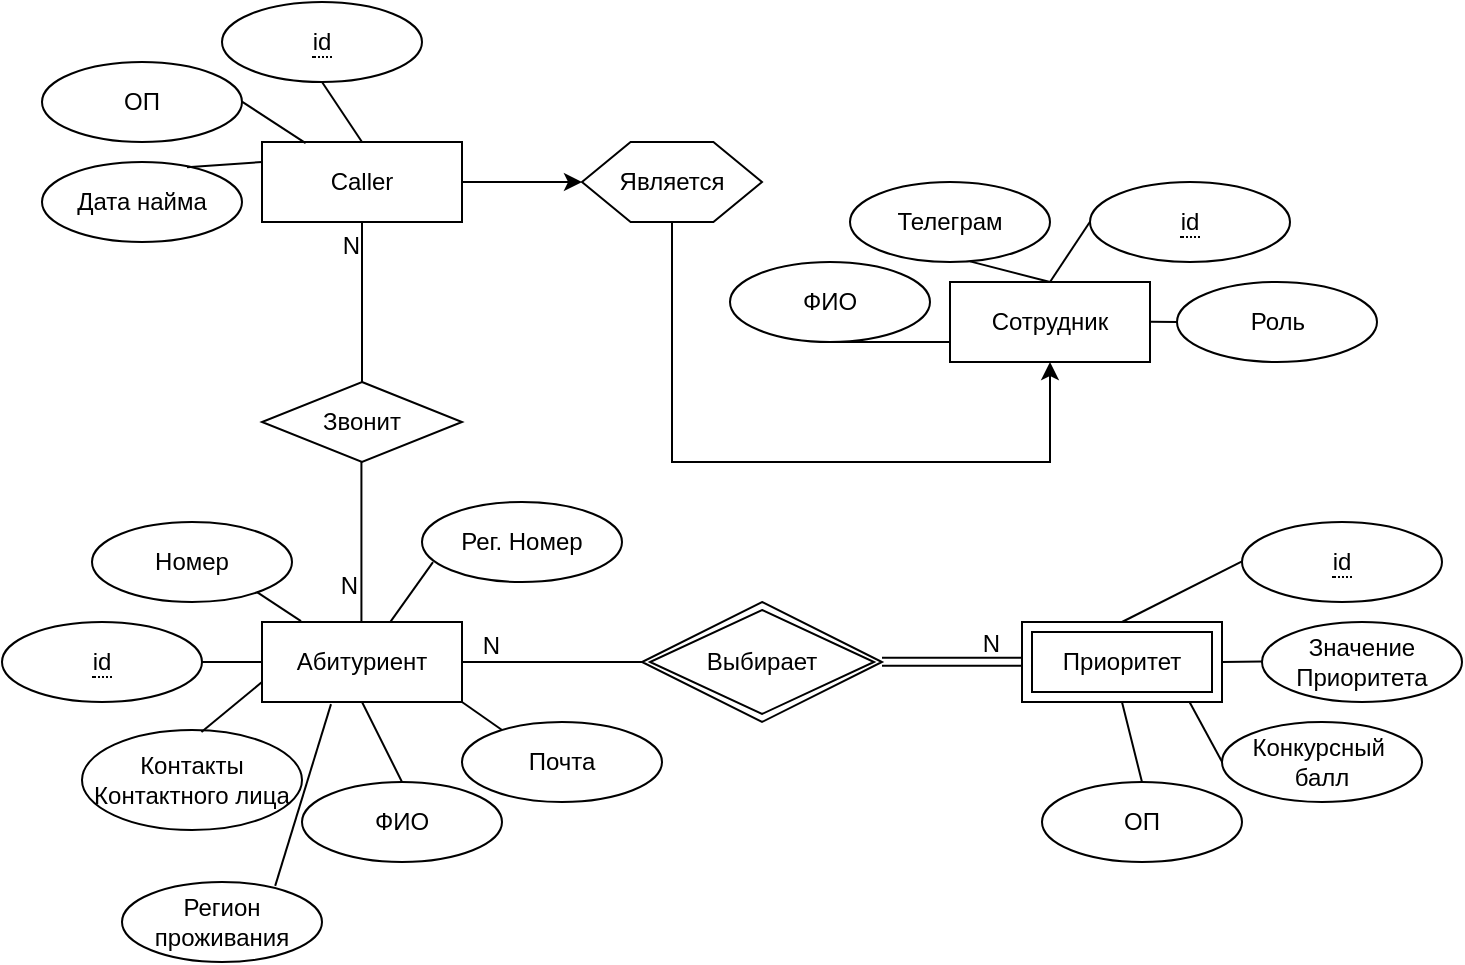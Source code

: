 <mxfile version="24.8.3">
  <diagram name="Страница — 1" id="VQgUtAE3xBim7ZMWFobs">
    <mxGraphModel dx="1009" dy="573" grid="1" gridSize="10" guides="1" tooltips="1" connect="1" arrows="1" fold="1" page="1" pageScale="1" pageWidth="827" pageHeight="1169" math="0" shadow="0">
      <root>
        <mxCell id="0" />
        <mxCell id="1" parent="0" />
        <mxCell id="mtG67l30kHN1u1jISG1V-54" value="" style="verticalLabelPosition=bottom;verticalAlign=top;html=1;shape=hexagon;perimeter=hexagonPerimeter2;arcSize=6;size=0.27;" parent="1" vertex="1">
          <mxGeometry x="340" y="240" width="90" height="40" as="geometry" />
        </mxCell>
        <mxCell id="mtG67l30kHN1u1jISG1V-3" value="&lt;span style=&quot;border-bottom: 1px dotted&quot;&gt;id&lt;/span&gt;" style="ellipse;whiteSpace=wrap;html=1;align=center;" parent="1" vertex="1">
          <mxGeometry x="50" y="480" width="100" height="40" as="geometry" />
        </mxCell>
        <mxCell id="mtG67l30kHN1u1jISG1V-12" value="Звонит" style="shape=rhombus;perimeter=rhombusPerimeter;whiteSpace=wrap;html=1;align=center;" parent="1" vertex="1">
          <mxGeometry x="180" y="360" width="100" height="40" as="geometry" />
        </mxCell>
        <mxCell id="mtG67l30kHN1u1jISG1V-13" value="" style="endArrow=none;html=1;rounded=0;entryX=0.5;entryY=1;entryDx=0;entryDy=0;" parent="1" edge="1">
          <mxGeometry relative="1" as="geometry">
            <mxPoint x="230" y="360" as="sourcePoint" />
            <mxPoint x="230" y="280" as="targetPoint" />
          </mxGeometry>
        </mxCell>
        <mxCell id="mtG67l30kHN1u1jISG1V-14" value="N" style="resizable=0;html=1;whiteSpace=wrap;align=right;verticalAlign=bottom;" parent="mtG67l30kHN1u1jISG1V-13" connectable="0" vertex="1">
          <mxGeometry x="1" relative="1" as="geometry">
            <mxPoint y="20" as="offset" />
          </mxGeometry>
        </mxCell>
        <mxCell id="mtG67l30kHN1u1jISG1V-16" value="" style="endArrow=none;html=1;rounded=0;entryX=0.5;entryY=1;entryDx=0;entryDy=0;" parent="1" edge="1">
          <mxGeometry relative="1" as="geometry">
            <mxPoint x="229.71" y="480" as="sourcePoint" />
            <mxPoint x="229.71" y="400" as="targetPoint" />
          </mxGeometry>
        </mxCell>
        <mxCell id="mtG67l30kHN1u1jISG1V-17" value="N" style="resizable=0;html=1;whiteSpace=wrap;align=right;verticalAlign=bottom;" parent="mtG67l30kHN1u1jISG1V-16" connectable="0" vertex="1">
          <mxGeometry x="1" relative="1" as="geometry">
            <mxPoint y="70" as="offset" />
          </mxGeometry>
        </mxCell>
        <mxCell id="mtG67l30kHN1u1jISG1V-20" value="Приоритет" style="shape=ext;margin=3;double=1;whiteSpace=wrap;html=1;align=center;" parent="1" vertex="1">
          <mxGeometry x="560" y="480" width="100" height="40" as="geometry" />
        </mxCell>
        <mxCell id="mtG67l30kHN1u1jISG1V-63" style="edgeStyle=orthogonalEdgeStyle;rounded=0;orthogonalLoop=1;jettySize=auto;html=1;exitX=1;exitY=0.5;exitDx=0;exitDy=0;entryX=0;entryY=0.5;entryDx=0;entryDy=0;" parent="1" source="mtG67l30kHN1u1jISG1V-23" target="mtG67l30kHN1u1jISG1V-54" edge="1">
          <mxGeometry relative="1" as="geometry" />
        </mxCell>
        <mxCell id="mtG67l30kHN1u1jISG1V-23" value="Caller" style="whiteSpace=wrap;html=1;align=center;" parent="1" vertex="1">
          <mxGeometry x="180" y="240" width="100" height="40" as="geometry" />
        </mxCell>
        <mxCell id="mtG67l30kHN1u1jISG1V-24" value="Абитуриент" style="whiteSpace=wrap;html=1;align=center;" parent="1" vertex="1">
          <mxGeometry x="180" y="480" width="100" height="40" as="geometry" />
        </mxCell>
        <mxCell id="mtG67l30kHN1u1jISG1V-25" value="" style="shape=link;html=1;rounded=0;exitX=1;exitY=0.5;exitDx=0;exitDy=0;" parent="1" edge="1">
          <mxGeometry relative="1" as="geometry">
            <mxPoint x="490" y="499.88" as="sourcePoint" />
            <mxPoint x="560" y="499.88" as="targetPoint" />
          </mxGeometry>
        </mxCell>
        <mxCell id="mtG67l30kHN1u1jISG1V-27" value="N" style="resizable=0;html=1;whiteSpace=wrap;align=right;verticalAlign=bottom;" parent="mtG67l30kHN1u1jISG1V-25" connectable="0" vertex="1">
          <mxGeometry x="1" relative="1" as="geometry">
            <mxPoint x="-10" as="offset" />
          </mxGeometry>
        </mxCell>
        <mxCell id="mtG67l30kHN1u1jISG1V-28" value="Выбирает" style="shape=rhombus;double=1;perimeter=rhombusPerimeter;whiteSpace=wrap;html=1;align=center;" parent="1" vertex="1">
          <mxGeometry x="370" y="470" width="120" height="60" as="geometry" />
        </mxCell>
        <mxCell id="mtG67l30kHN1u1jISG1V-33" value="ФИО" style="ellipse;whiteSpace=wrap;html=1;align=center;" parent="1" vertex="1">
          <mxGeometry x="414" y="300" width="100" height="40" as="geometry" />
        </mxCell>
        <mxCell id="mtG67l30kHN1u1jISG1V-38" value="ОП" style="ellipse;whiteSpace=wrap;html=1;align=center;" parent="1" vertex="1">
          <mxGeometry x="570" y="560" width="100" height="40" as="geometry" />
        </mxCell>
        <mxCell id="mtG67l30kHN1u1jISG1V-39" value="Конкурсный&amp;nbsp;&lt;div&gt;балл&lt;/div&gt;" style="ellipse;whiteSpace=wrap;html=1;align=center;" parent="1" vertex="1">
          <mxGeometry x="660" y="530" width="100" height="40" as="geometry" />
        </mxCell>
        <mxCell id="mtG67l30kHN1u1jISG1V-40" value="Значение&lt;div&gt;Приоритета&lt;/div&gt;" style="ellipse;whiteSpace=wrap;html=1;align=center;" parent="1" vertex="1">
          <mxGeometry x="680" y="480" width="100" height="40" as="geometry" />
        </mxCell>
        <mxCell id="mtG67l30kHN1u1jISG1V-41" value="&lt;span style=&quot;border-bottom: 1px dotted&quot;&gt;id&lt;/span&gt;" style="ellipse;whiteSpace=wrap;html=1;align=center;" parent="1" vertex="1">
          <mxGeometry x="670" y="430" width="100" height="40" as="geometry" />
        </mxCell>
        <mxCell id="mtG67l30kHN1u1jISG1V-42" value="Контакты&lt;div&gt;Контактного лица&lt;/div&gt;" style="ellipse;whiteSpace=wrap;html=1;align=center;" parent="1" vertex="1">
          <mxGeometry x="90" y="534" width="110" height="50" as="geometry" />
        </mxCell>
        <mxCell id="mtG67l30kHN1u1jISG1V-43" value="ФИО" style="ellipse;whiteSpace=wrap;html=1;align=center;" parent="1" vertex="1">
          <mxGeometry x="200" y="560" width="100" height="40" as="geometry" />
        </mxCell>
        <mxCell id="mtG67l30kHN1u1jISG1V-44" value="Почта" style="ellipse;whiteSpace=wrap;html=1;align=center;" parent="1" vertex="1">
          <mxGeometry x="280" y="530" width="100" height="40" as="geometry" />
        </mxCell>
        <mxCell id="mtG67l30kHN1u1jISG1V-45" value="Номер" style="ellipse;whiteSpace=wrap;html=1;align=center;" parent="1" vertex="1">
          <mxGeometry x="95" y="430" width="100" height="40" as="geometry" />
        </mxCell>
        <mxCell id="mtG67l30kHN1u1jISG1V-46" value="Рег. Номер" style="ellipse;whiteSpace=wrap;html=1;align=center;" parent="1" vertex="1">
          <mxGeometry x="260" y="420" width="100" height="40" as="geometry" />
        </mxCell>
        <mxCell id="mtG67l30kHN1u1jISG1V-47" value="Регион проживания" style="ellipse;whiteSpace=wrap;html=1;align=center;" parent="1" vertex="1">
          <mxGeometry x="110" y="610" width="100" height="40" as="geometry" />
        </mxCell>
        <mxCell id="mtG67l30kHN1u1jISG1V-48" value="Телеграм" style="ellipse;whiteSpace=wrap;html=1;align=center;" parent="1" vertex="1">
          <mxGeometry x="474" y="260" width="100" height="40" as="geometry" />
        </mxCell>
        <mxCell id="mtG67l30kHN1u1jISG1V-49" value="Роль" style="ellipse;whiteSpace=wrap;html=1;align=center;" parent="1" vertex="1">
          <mxGeometry x="637.5" y="310" width="100" height="40" as="geometry" />
        </mxCell>
        <mxCell id="mtG67l30kHN1u1jISG1V-50" value="Дата найма" style="ellipse;whiteSpace=wrap;html=1;align=center;" parent="1" vertex="1">
          <mxGeometry x="70" y="250" width="100" height="40" as="geometry" />
        </mxCell>
        <mxCell id="mtG67l30kHN1u1jISG1V-51" value="ОП" style="ellipse;whiteSpace=wrap;html=1;align=center;" parent="1" vertex="1">
          <mxGeometry x="70" y="200" width="100" height="40" as="geometry" />
        </mxCell>
        <mxCell id="mtG67l30kHN1u1jISG1V-52" value="&lt;span style=&quot;border-bottom: 1px dotted&quot;&gt;id&lt;/span&gt;" style="ellipse;whiteSpace=wrap;html=1;align=center;" parent="1" vertex="1">
          <mxGeometry x="594" y="260" width="100" height="40" as="geometry" />
        </mxCell>
        <mxCell id="mtG67l30kHN1u1jISG1V-59" style="edgeStyle=orthogonalEdgeStyle;rounded=0;orthogonalLoop=1;jettySize=auto;html=1;endArrow=none;endFill=0;startArrow=classic;startFill=1;entryX=0.5;entryY=1;entryDx=0;entryDy=0;" parent="1" source="mtG67l30kHN1u1jISG1V-53" target="mtG67l30kHN1u1jISG1V-54" edge="1">
          <mxGeometry relative="1" as="geometry">
            <mxPoint x="390" y="260" as="targetPoint" />
            <Array as="points">
              <mxPoint x="574" y="400" />
              <mxPoint x="385" y="400" />
            </Array>
          </mxGeometry>
        </mxCell>
        <mxCell id="mtG67l30kHN1u1jISG1V-53" value="Сотрудник" style="whiteSpace=wrap;html=1;align=center;" parent="1" vertex="1">
          <mxGeometry x="524" y="310" width="100" height="40" as="geometry" />
        </mxCell>
        <mxCell id="mtG67l30kHN1u1jISG1V-56" value="" style="group" parent="1" vertex="1" connectable="0">
          <mxGeometry x="340" y="240" width="90" height="40" as="geometry" />
        </mxCell>
        <mxCell id="mtG67l30kHN1u1jISG1V-55" value="Является" style="text;html=1;align=center;verticalAlign=middle;whiteSpace=wrap;rounded=0;" parent="mtG67l30kHN1u1jISG1V-56" vertex="1">
          <mxGeometry x="18" y="10" width="54" height="20" as="geometry" />
        </mxCell>
        <mxCell id="mtG67l30kHN1u1jISG1V-66" value="" style="endArrow=none;html=1;rounded=0;entryX=0;entryY=0.5;entryDx=0;entryDy=0;" parent="1" target="mtG67l30kHN1u1jISG1V-28" edge="1">
          <mxGeometry relative="1" as="geometry">
            <mxPoint x="280" y="500" as="sourcePoint" />
            <mxPoint x="440" y="500" as="targetPoint" />
          </mxGeometry>
        </mxCell>
        <mxCell id="mtG67l30kHN1u1jISG1V-67" value="N" style="resizable=0;html=1;whiteSpace=wrap;align=right;verticalAlign=bottom;" parent="mtG67l30kHN1u1jISG1V-66" connectable="0" vertex="1">
          <mxGeometry x="1" relative="1" as="geometry">
            <mxPoint x="-70" as="offset" />
          </mxGeometry>
        </mxCell>
        <mxCell id="mtG67l30kHN1u1jISG1V-68" value="" style="endArrow=none;html=1;rounded=0;entryX=0.825;entryY=0.877;entryDx=0;entryDy=0;entryPerimeter=0;exitX=0.195;exitY=-0.012;exitDx=0;exitDy=0;exitPerimeter=0;" parent="1" source="mtG67l30kHN1u1jISG1V-24" target="mtG67l30kHN1u1jISG1V-45" edge="1">
          <mxGeometry width="50" height="50" relative="1" as="geometry">
            <mxPoint x="130" y="510" as="sourcePoint" />
            <mxPoint x="180" y="460" as="targetPoint" />
          </mxGeometry>
        </mxCell>
        <mxCell id="mtG67l30kHN1u1jISG1V-69" value="" style="endArrow=none;html=1;rounded=0;entryX=1;entryY=0.5;entryDx=0;entryDy=0;exitX=0;exitY=0.5;exitDx=0;exitDy=0;" parent="1" source="mtG67l30kHN1u1jISG1V-24" target="mtG67l30kHN1u1jISG1V-3" edge="1">
          <mxGeometry width="50" height="50" relative="1" as="geometry">
            <mxPoint x="210" y="490" as="sourcePoint" />
            <mxPoint x="188" y="475" as="targetPoint" />
          </mxGeometry>
        </mxCell>
        <mxCell id="mtG67l30kHN1u1jISG1V-70" value="" style="endArrow=none;html=1;rounded=0;entryX=0.543;entryY=0.02;entryDx=0;entryDy=0;exitX=0;exitY=0.75;exitDx=0;exitDy=0;entryPerimeter=0;" parent="1" source="mtG67l30kHN1u1jISG1V-24" target="mtG67l30kHN1u1jISG1V-42" edge="1">
          <mxGeometry width="50" height="50" relative="1" as="geometry">
            <mxPoint x="190" y="510" as="sourcePoint" />
            <mxPoint x="160" y="510" as="targetPoint" />
          </mxGeometry>
        </mxCell>
        <mxCell id="mtG67l30kHN1u1jISG1V-71" value="" style="endArrow=none;html=1;rounded=0;entryX=1;entryY=0.5;entryDx=0;entryDy=0;exitX=0.5;exitY=1;exitDx=0;exitDy=0;" parent="1" source="mtG67l30kHN1u1jISG1V-24" edge="1">
          <mxGeometry width="50" height="50" relative="1" as="geometry">
            <mxPoint x="280" y="560" as="sourcePoint" />
            <mxPoint x="250" y="560" as="targetPoint" />
          </mxGeometry>
        </mxCell>
        <mxCell id="mtG67l30kHN1u1jISG1V-72" value="" style="endArrow=none;html=1;rounded=0;entryX=0.766;entryY=0.048;entryDx=0;entryDy=0;exitX=0.345;exitY=1.027;exitDx=0;exitDy=0;exitPerimeter=0;entryPerimeter=0;" parent="1" source="mtG67l30kHN1u1jISG1V-24" target="mtG67l30kHN1u1jISG1V-47" edge="1">
          <mxGeometry width="50" height="50" relative="1" as="geometry">
            <mxPoint x="190" y="610" as="sourcePoint" />
            <mxPoint x="160" y="610" as="targetPoint" />
          </mxGeometry>
        </mxCell>
        <mxCell id="mtG67l30kHN1u1jISG1V-73" value="" style="endArrow=none;html=1;rounded=0;entryX=1;entryY=1;entryDx=0;entryDy=0;exitX=0;exitY=0.5;exitDx=0;exitDy=0;" parent="1" target="mtG67l30kHN1u1jISG1V-24" edge="1">
          <mxGeometry width="50" height="50" relative="1" as="geometry">
            <mxPoint x="300" y="534" as="sourcePoint" />
            <mxPoint x="270" y="534" as="targetPoint" />
          </mxGeometry>
        </mxCell>
        <mxCell id="mtG67l30kHN1u1jISG1V-74" value="" style="endArrow=none;html=1;rounded=0;entryX=0.641;entryY=0.001;entryDx=0;entryDy=0;exitX=0.055;exitY=0.752;exitDx=0;exitDy=0;exitPerimeter=0;entryPerimeter=0;" parent="1" source="mtG67l30kHN1u1jISG1V-46" target="mtG67l30kHN1u1jISG1V-24" edge="1">
          <mxGeometry width="50" height="50" relative="1" as="geometry">
            <mxPoint x="270" y="470" as="sourcePoint" />
            <mxPoint x="240" y="470" as="targetPoint" />
          </mxGeometry>
        </mxCell>
        <mxCell id="mtG67l30kHN1u1jISG1V-75" value="" style="endArrow=none;html=1;rounded=0;entryX=0.725;entryY=0.067;entryDx=0;entryDy=0;exitX=0;exitY=0.5;exitDx=0;exitDy=0;entryPerimeter=0;" parent="1" target="mtG67l30kHN1u1jISG1V-50" edge="1">
          <mxGeometry width="50" height="50" relative="1" as="geometry">
            <mxPoint x="180" y="250" as="sourcePoint" />
            <mxPoint x="150" y="250" as="targetPoint" />
          </mxGeometry>
        </mxCell>
        <mxCell id="mtG67l30kHN1u1jISG1V-76" value="" style="endArrow=none;html=1;rounded=0;entryX=1;entryY=0.5;entryDx=0;entryDy=0;exitX=0.218;exitY=0.014;exitDx=0;exitDy=0;exitPerimeter=0;" parent="1" source="mtG67l30kHN1u1jISG1V-23" edge="1">
          <mxGeometry width="50" height="50" relative="1" as="geometry">
            <mxPoint x="200" y="219.84" as="sourcePoint" />
            <mxPoint x="170" y="219.84" as="targetPoint" />
          </mxGeometry>
        </mxCell>
        <mxCell id="mtG67l30kHN1u1jISG1V-77" value="" style="endArrow=none;html=1;rounded=0;entryX=1;entryY=0.5;entryDx=0;entryDy=0;exitX=0;exitY=0.75;exitDx=0;exitDy=0;" parent="1" source="mtG67l30kHN1u1jISG1V-53" edge="1">
          <mxGeometry width="50" height="50" relative="1" as="geometry">
            <mxPoint x="494" y="340" as="sourcePoint" />
            <mxPoint x="464" y="340" as="targetPoint" />
          </mxGeometry>
        </mxCell>
        <mxCell id="mtG67l30kHN1u1jISG1V-78" value="" style="endArrow=none;html=1;rounded=0;entryX=1;entryY=0.5;entryDx=0;entryDy=0;exitX=0.5;exitY=0;exitDx=0;exitDy=0;" parent="1" source="mtG67l30kHN1u1jISG1V-53" edge="1">
          <mxGeometry width="50" height="50" relative="1" as="geometry">
            <mxPoint x="594" y="299.68" as="sourcePoint" />
            <mxPoint x="534" y="299.68" as="targetPoint" />
          </mxGeometry>
        </mxCell>
        <mxCell id="mtG67l30kHN1u1jISG1V-80" value="" style="endArrow=none;html=1;rounded=0;entryX=0.5;entryY=0;entryDx=0;entryDy=0;exitX=0;exitY=0.75;exitDx=0;exitDy=0;" parent="1" target="mtG67l30kHN1u1jISG1V-53" edge="1">
          <mxGeometry width="50" height="50" relative="1" as="geometry">
            <mxPoint x="594" y="279.84" as="sourcePoint" />
            <mxPoint x="534" y="279.84" as="targetPoint" />
          </mxGeometry>
        </mxCell>
        <mxCell id="mtG67l30kHN1u1jISG1V-81" value="" style="endArrow=none;html=1;rounded=0;entryX=1;entryY=0.5;entryDx=0;entryDy=0;exitX=0;exitY=0.5;exitDx=0;exitDy=0;" parent="1" source="mtG67l30kHN1u1jISG1V-49" edge="1">
          <mxGeometry width="50" height="50" relative="1" as="geometry">
            <mxPoint x="684" y="329.84" as="sourcePoint" />
            <mxPoint x="624" y="329.84" as="targetPoint" />
          </mxGeometry>
        </mxCell>
        <mxCell id="mtG67l30kHN1u1jISG1V-82" value="" style="endArrow=none;html=1;rounded=0;entryX=0.5;entryY=0;entryDx=0;entryDy=0;exitX=0;exitY=0.75;exitDx=0;exitDy=0;" parent="1" target="mtG67l30kHN1u1jISG1V-20" edge="1">
          <mxGeometry width="50" height="50" relative="1" as="geometry">
            <mxPoint x="670" y="449.72" as="sourcePoint" />
            <mxPoint x="610" y="449.72" as="targetPoint" />
          </mxGeometry>
        </mxCell>
        <mxCell id="mtG67l30kHN1u1jISG1V-83" value="" style="endArrow=none;html=1;rounded=0;exitX=0;exitY=0.75;exitDx=0;exitDy=0;" parent="1" edge="1">
          <mxGeometry width="50" height="50" relative="1" as="geometry">
            <mxPoint x="680" y="499.72" as="sourcePoint" />
            <mxPoint x="660" y="500" as="targetPoint" />
          </mxGeometry>
        </mxCell>
        <mxCell id="mtG67l30kHN1u1jISG1V-84" value="" style="endArrow=none;html=1;rounded=0;exitX=0;exitY=0.75;exitDx=0;exitDy=0;entryX=0.839;entryY=1.007;entryDx=0;entryDy=0;entryPerimeter=0;" parent="1" target="mtG67l30kHN1u1jISG1V-20" edge="1">
          <mxGeometry width="50" height="50" relative="1" as="geometry">
            <mxPoint x="660" y="549.84" as="sourcePoint" />
            <mxPoint x="640" y="550.12" as="targetPoint" />
          </mxGeometry>
        </mxCell>
        <mxCell id="mtG67l30kHN1u1jISG1V-85" value="" style="endArrow=none;html=1;rounded=0;exitX=0.5;exitY=1;exitDx=0;exitDy=0;entryX=0.5;entryY=0;entryDx=0;entryDy=0;" parent="1" source="mtG67l30kHN1u1jISG1V-20" target="mtG67l30kHN1u1jISG1V-38" edge="1">
          <mxGeometry width="50" height="50" relative="1" as="geometry">
            <mxPoint x="700" y="519.72" as="sourcePoint" />
            <mxPoint x="680" y="520" as="targetPoint" />
          </mxGeometry>
        </mxCell>
        <mxCell id="mtG67l30kHN1u1jISG1V-60" style="edgeStyle=orthogonalEdgeStyle;rounded=0;orthogonalLoop=1;jettySize=auto;html=1;exitX=0;exitY=0.75;exitDx=0;exitDy=0;entryX=0;entryY=0.75;entryDx=0;entryDy=0;" parent="1" source="mtG67l30kHN1u1jISG1V-54" target="mtG67l30kHN1u1jISG1V-54" edge="1">
          <mxGeometry relative="1" as="geometry" />
        </mxCell>
        <mxCell id="NLQN6GHsFbfPHmtglR9Z-2" value="&lt;span style=&quot;border-bottom: 1px dotted&quot;&gt;id&lt;/span&gt;" style="ellipse;whiteSpace=wrap;html=1;align=center;" vertex="1" parent="1">
          <mxGeometry x="160" y="170" width="100" height="40" as="geometry" />
        </mxCell>
        <mxCell id="NLQN6GHsFbfPHmtglR9Z-5" value="" style="endArrow=none;html=1;rounded=0;entryX=0.5;entryY=1;entryDx=0;entryDy=0;exitX=0.5;exitY=0;exitDx=0;exitDy=0;" edge="1" parent="1" source="mtG67l30kHN1u1jISG1V-23" target="NLQN6GHsFbfPHmtglR9Z-2">
          <mxGeometry width="50" height="50" relative="1" as="geometry">
            <mxPoint x="280" y="250" as="sourcePoint" />
            <mxPoint x="330" y="200" as="targetPoint" />
          </mxGeometry>
        </mxCell>
      </root>
    </mxGraphModel>
  </diagram>
</mxfile>
